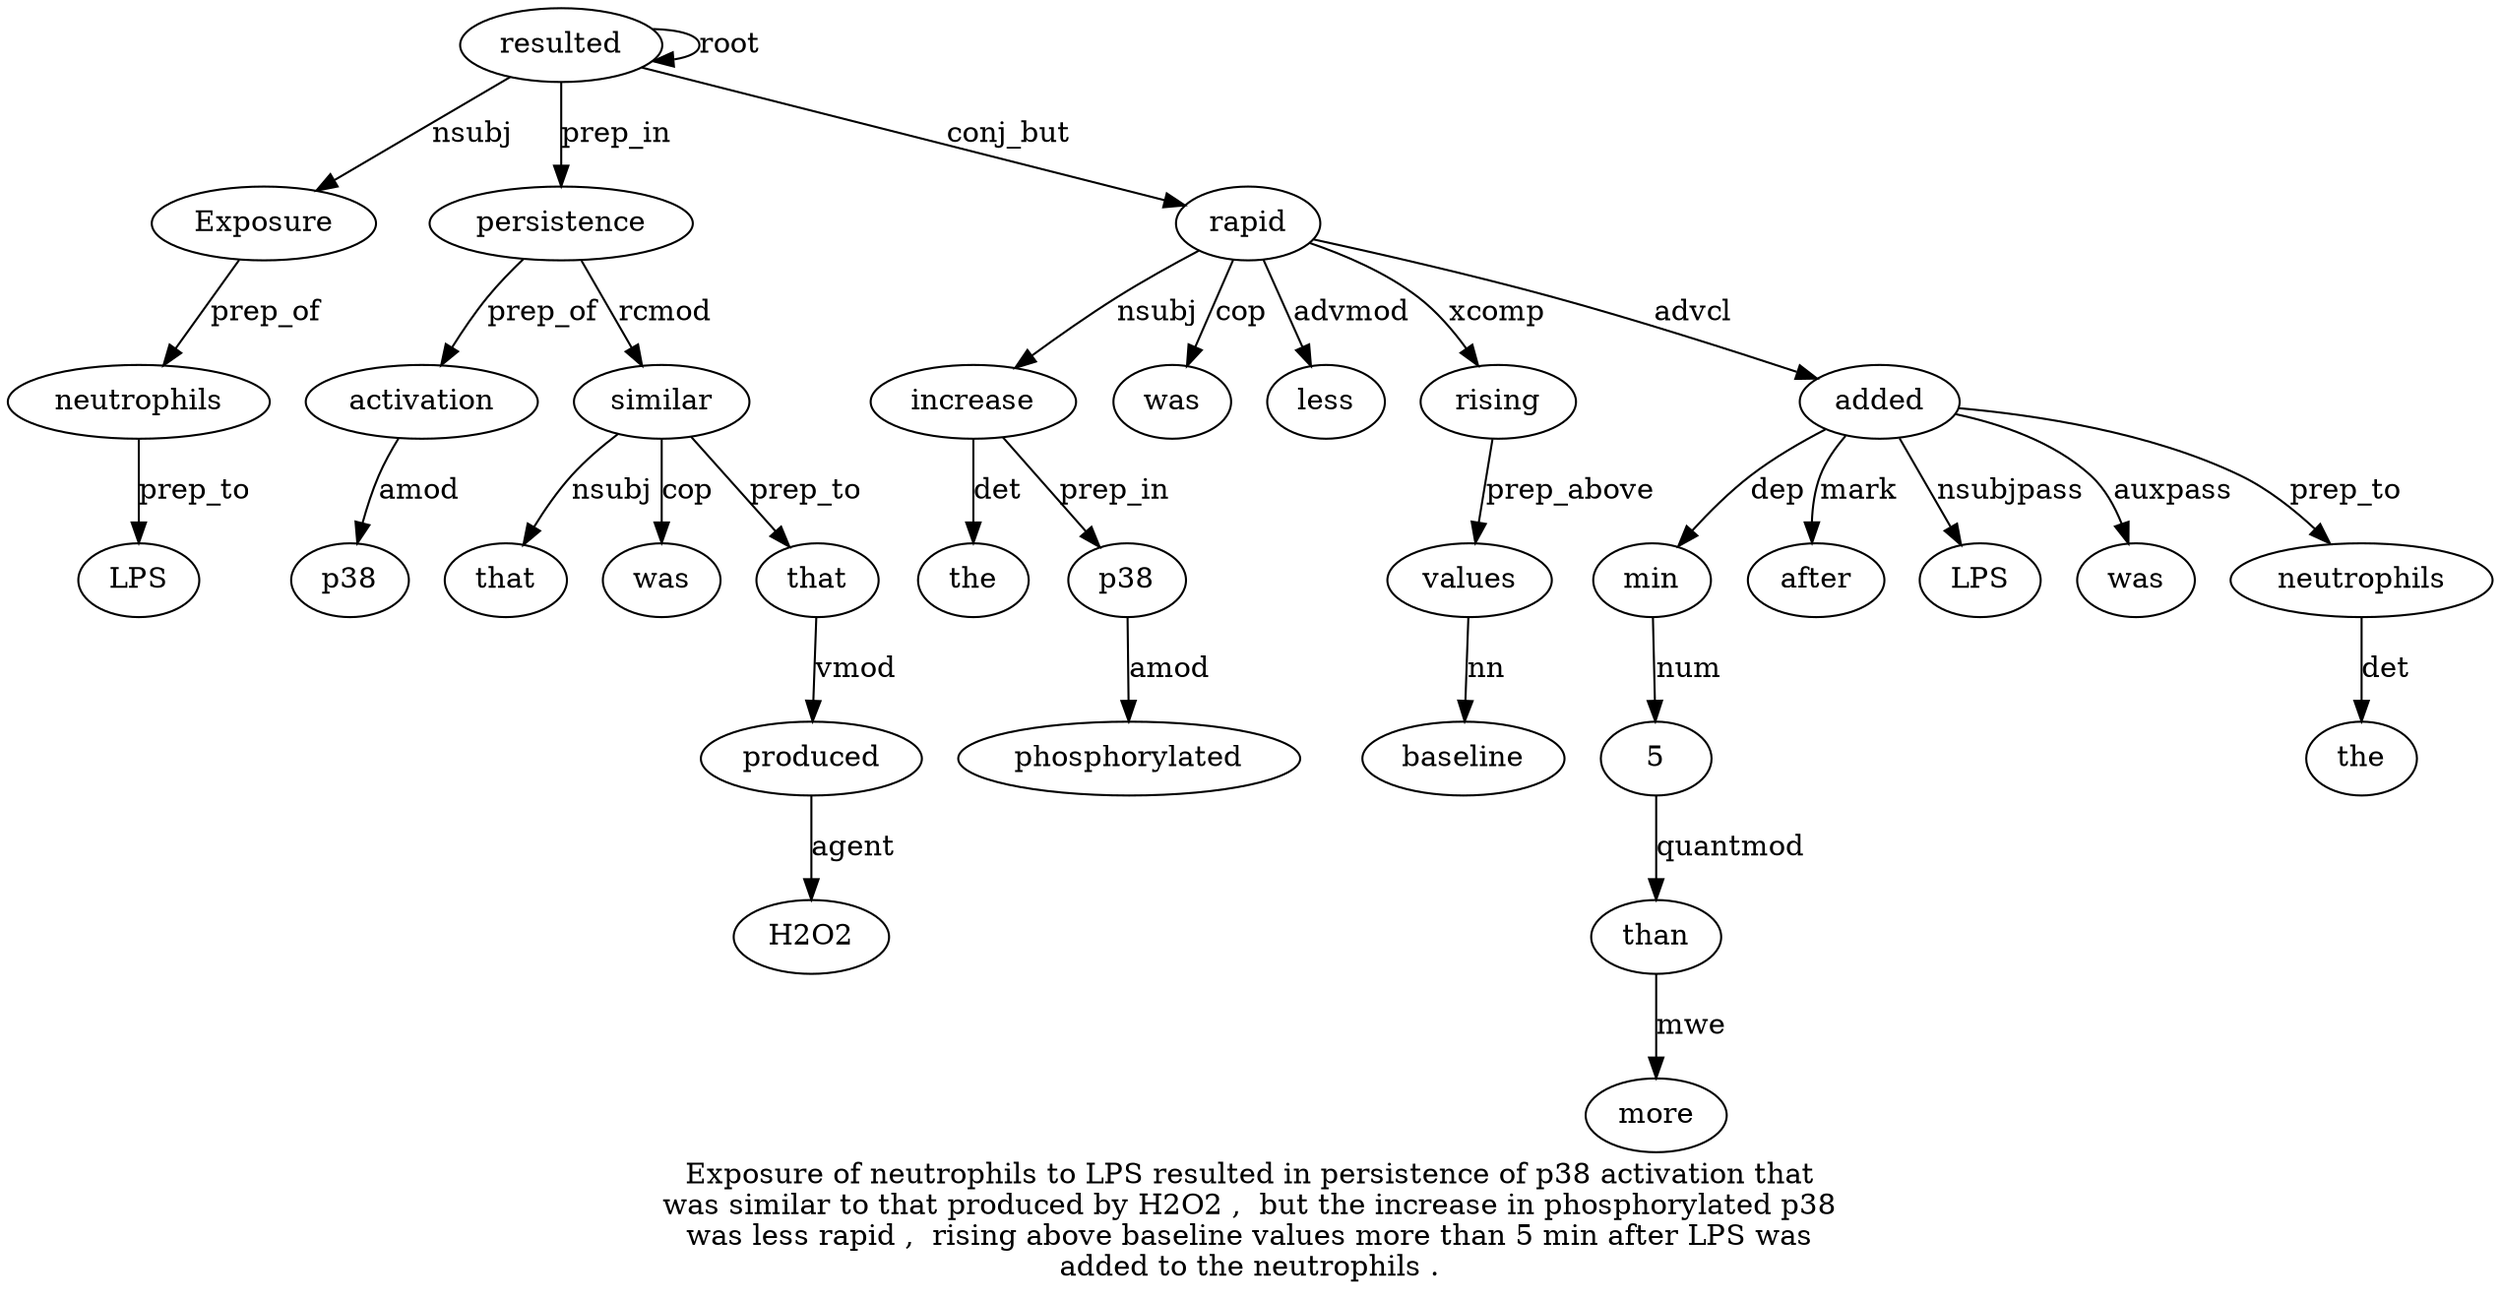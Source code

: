 digraph "Exposure of neutrophils to LPS resulted in persistence of p38 activation that was similar to that produced by H2O2 ,  but the increase in phosphorylated p38 was less rapid ,  rising above baseline values more than 5 min after LPS was added to the neutrophils ." {
label="Exposure of neutrophils to LPS resulted in persistence of p38 activation that
was similar to that produced by H2O2 ,  but the increase in phosphorylated p38
was less rapid ,  rising above baseline values more than 5 min after LPS was
added to the neutrophils .";
resulted6 [style=filled, fillcolor=white, label=resulted];
Exposure1 [style=filled, fillcolor=white, label=Exposure];
resulted6 -> Exposure1  [label=nsubj];
neutrophils3 [style=filled, fillcolor=white, label=neutrophils];
Exposure1 -> neutrophils3  [label=prep_of];
LPS5 [style=filled, fillcolor=white, label=LPS];
neutrophils3 -> LPS5  [label=prep_to];
resulted6 -> resulted6  [label=root];
persistence8 [style=filled, fillcolor=white, label=persistence];
resulted6 -> persistence8  [label=prep_in];
activation11 [style=filled, fillcolor=white, label=activation];
p3810 [style=filled, fillcolor=white, label=p38];
activation11 -> p3810  [label=amod];
persistence8 -> activation11  [label=prep_of];
similar14 [style=filled, fillcolor=white, label=similar];
that12 [style=filled, fillcolor=white, label=that];
similar14 -> that12  [label=nsubj];
was13 [style=filled, fillcolor=white, label=was];
similar14 -> was13  [label=cop];
persistence8 -> similar14  [label=rcmod];
that16 [style=filled, fillcolor=white, label=that];
similar14 -> that16  [label=prep_to];
produced17 [style=filled, fillcolor=white, label=produced];
that16 -> produced17  [label=vmod];
H2O219 [style=filled, fillcolor=white, label=H2O2];
produced17 -> H2O219  [label=agent];
increase23 [style=filled, fillcolor=white, label=increase];
the22 [style=filled, fillcolor=white, label=the];
increase23 -> the22  [label=det];
rapid29 [style=filled, fillcolor=white, label=rapid];
rapid29 -> increase23  [label=nsubj];
p3826 [style=filled, fillcolor=white, label=p38];
phosphorylated25 [style=filled, fillcolor=white, label=phosphorylated];
p3826 -> phosphorylated25  [label=amod];
increase23 -> p3826  [label=prep_in];
was27 [style=filled, fillcolor=white, label=was];
rapid29 -> was27  [label=cop];
less28 [style=filled, fillcolor=white, label=less];
rapid29 -> less28  [label=advmod];
resulted6 -> rapid29  [label=conj_but];
rising31 [style=filled, fillcolor=white, label=rising];
rapid29 -> rising31  [label=xcomp];
values34 [style=filled, fillcolor=white, label=values];
baseline33 [style=filled, fillcolor=white, label=baseline];
values34 -> baseline33  [label=nn];
rising31 -> values34  [label=prep_above];
than36 [style=filled, fillcolor=white, label=than];
more35 [style=filled, fillcolor=white, label=more];
than36 -> more35  [label=mwe];
537 [style=filled, fillcolor=white, label=5];
537 -> than36  [label=quantmod];
min38 [style=filled, fillcolor=white, label=min];
min38 -> 537  [label=num];
added42 [style=filled, fillcolor=white, label=added];
added42 -> min38  [label=dep];
after39 [style=filled, fillcolor=white, label=after];
added42 -> after39  [label=mark];
LPS40 [style=filled, fillcolor=white, label=LPS];
added42 -> LPS40  [label=nsubjpass];
was41 [style=filled, fillcolor=white, label=was];
added42 -> was41  [label=auxpass];
rapid29 -> added42  [label=advcl];
neutrophils45 [style=filled, fillcolor=white, label=neutrophils];
the44 [style=filled, fillcolor=white, label=the];
neutrophils45 -> the44  [label=det];
added42 -> neutrophils45  [label=prep_to];
}
